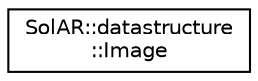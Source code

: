 digraph "Graphical Class Hierarchy"
{
 // LATEX_PDF_SIZE
  edge [fontname="Helvetica",fontsize="10",labelfontname="Helvetica",labelfontsize="10"];
  node [fontname="Helvetica",fontsize="10",shape=record];
  rankdir="LR";
  Node0 [label="SolAR::datastructure\l::Image",height=0.2,width=0.4,color="black", fillcolor="white", style="filled",URL="$class_sol_a_r_1_1datastructure_1_1_image.html",tooltip="A 2D image.."];
}
